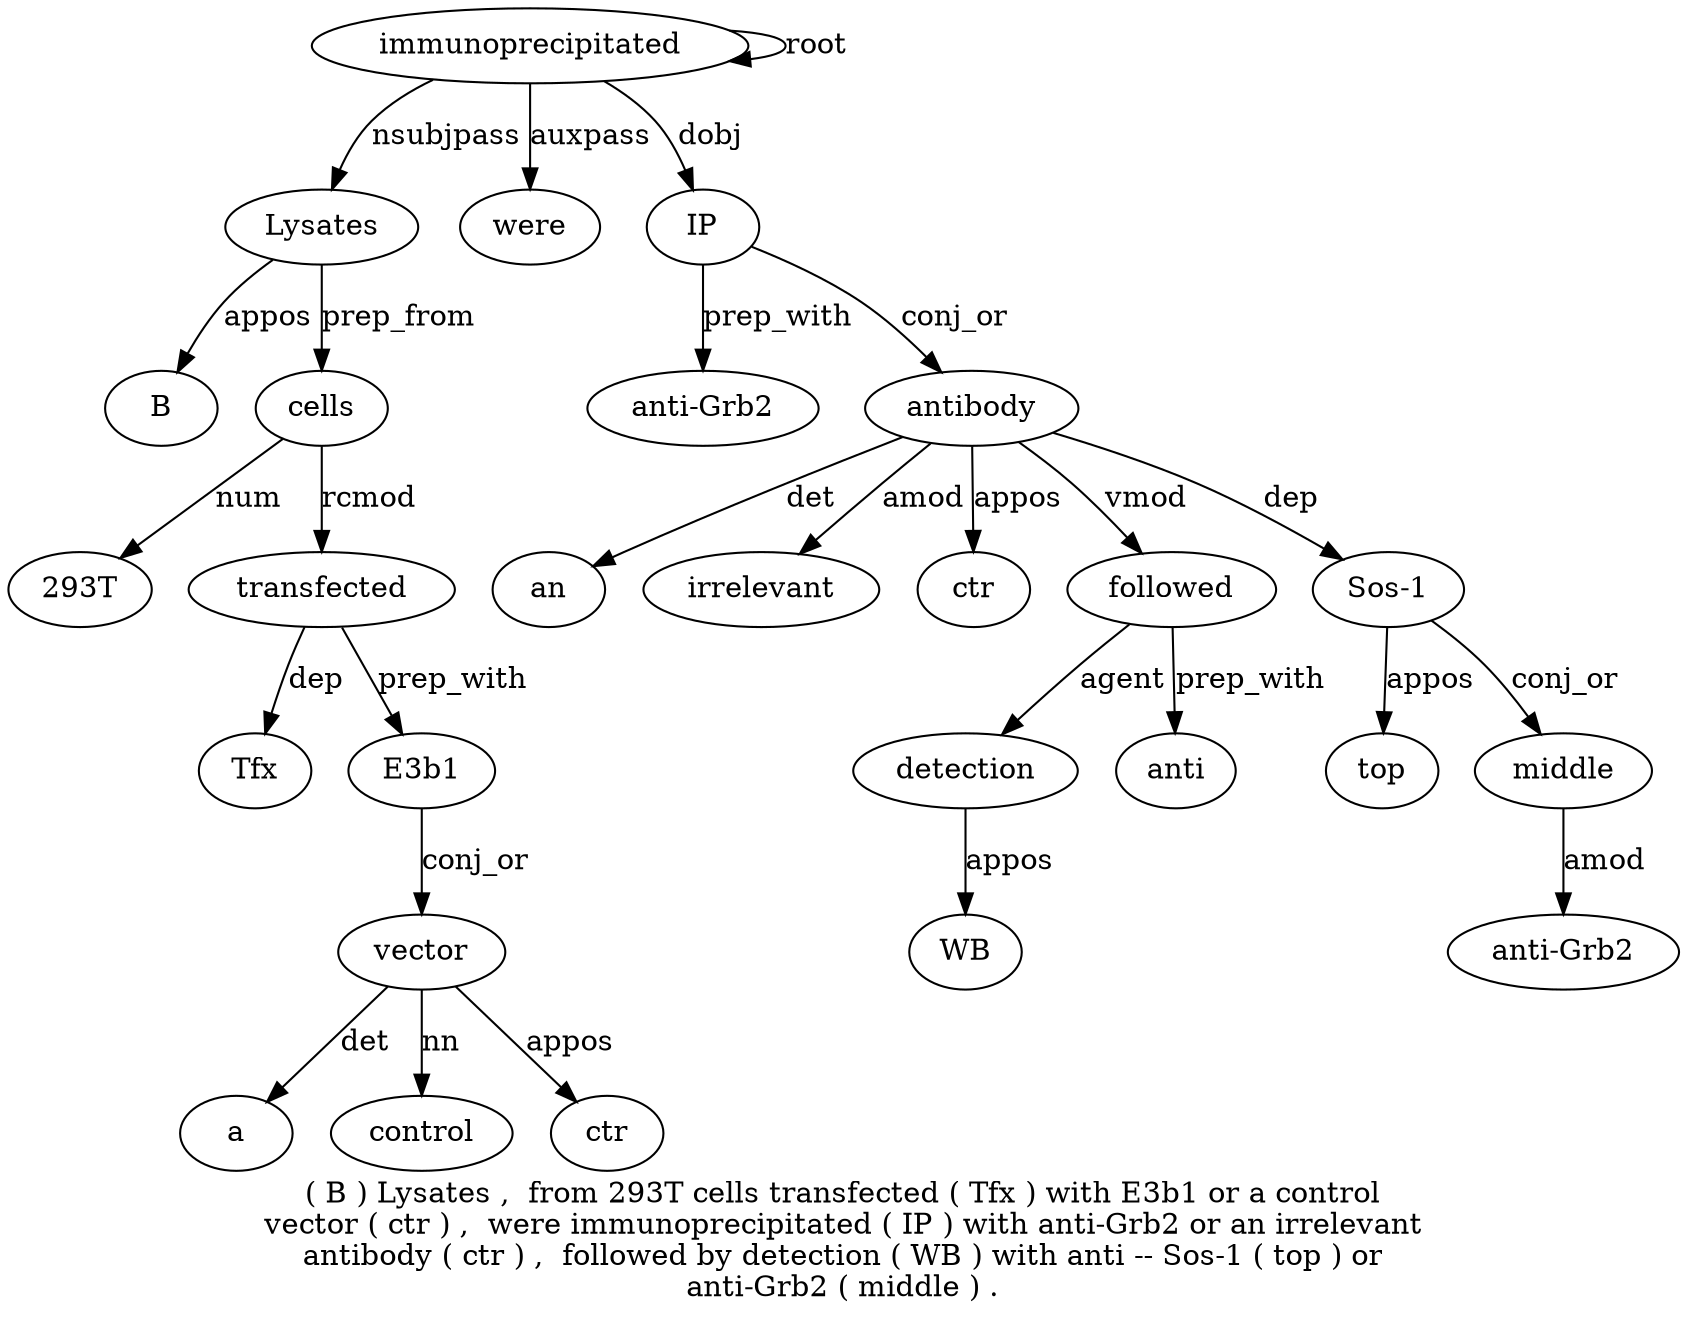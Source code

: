 digraph "( B ) Lysates ,  from 293T cells transfected ( Tfx ) with E3b1 or a control vector ( ctr ) ,  were immunoprecipitated ( IP ) with anti-Grb2 or an irrelevant antibody ( ctr ) ,  followed by detection ( WB ) with anti -- Sos-1 ( top ) or anti-Grb2 ( middle ) ." {
label="( B ) Lysates ,  from 293T cells transfected ( Tfx ) with E3b1 or a control
vector ( ctr ) ,  were immunoprecipitated ( IP ) with anti-Grb2 or an irrelevant
antibody ( ctr ) ,  followed by detection ( WB ) with anti -- Sos-1 ( top ) or
anti-Grb2 ( middle ) .";
Lysates4 [style=filled, fillcolor=white, label=Lysates];
B2 [style=filled, fillcolor=white, label=B];
Lysates4 -> B2  [label=appos];
immunoprecipitated24 [style=filled, fillcolor=white, label=immunoprecipitated];
immunoprecipitated24 -> Lysates4  [label=nsubjpass];
cells8 [style=filled, fillcolor=white, label=cells];
"293T7" [style=filled, fillcolor=white, label="293T"];
cells8 -> "293T7"  [label=num];
Lysates4 -> cells8  [label=prep_from];
transfected9 [style=filled, fillcolor=white, label=transfected];
cells8 -> transfected9  [label=rcmod];
Tfx11 [style=filled, fillcolor=white, label=Tfx];
transfected9 -> Tfx11  [label=dep];
E3b114 [style=filled, fillcolor=white, label=E3b1];
transfected9 -> E3b114  [label=prep_with];
vector18 [style=filled, fillcolor=white, label=vector];
a16 [style=filled, fillcolor=white, label=a];
vector18 -> a16  [label=det];
control17 [style=filled, fillcolor=white, label=control];
vector18 -> control17  [label=nn];
E3b114 -> vector18  [label=conj_or];
ctr20 [style=filled, fillcolor=white, label=ctr];
vector18 -> ctr20  [label=appos];
were23 [style=filled, fillcolor=white, label=were];
immunoprecipitated24 -> were23  [label=auxpass];
immunoprecipitated24 -> immunoprecipitated24  [label=root];
IP26 [style=filled, fillcolor=white, label=IP];
immunoprecipitated24 -> IP26  [label=dobj];
"anti-Grb29" [style=filled, fillcolor=white, label="anti-Grb2"];
IP26 -> "anti-Grb29"  [label=prep_with];
antibody33 [style=filled, fillcolor=white, label=antibody];
an31 [style=filled, fillcolor=white, label=an];
antibody33 -> an31  [label=det];
irrelevant32 [style=filled, fillcolor=white, label=irrelevant];
antibody33 -> irrelevant32  [label=amod];
IP26 -> antibody33  [label=conj_or];
ctr35 [style=filled, fillcolor=white, label=ctr];
antibody33 -> ctr35  [label=appos];
followed38 [style=filled, fillcolor=white, label=followed];
antibody33 -> followed38  [label=vmod];
detection40 [style=filled, fillcolor=white, label=detection];
followed38 -> detection40  [label=agent];
WB42 [style=filled, fillcolor=white, label=WB];
detection40 -> WB42  [label=appos];
anti45 [style=filled, fillcolor=white, label=anti];
followed38 -> anti45  [label=prep_with];
"Sos-147" [style=filled, fillcolor=white, label="Sos-1"];
antibody33 -> "Sos-147"  [label=dep];
top49 [style=filled, fillcolor=white, label=top];
"Sos-147" -> top49  [label=appos];
middle54 [style=filled, fillcolor=white, label=middle];
"anti-Grb25" [style=filled, fillcolor=white, label="anti-Grb2"];
middle54 -> "anti-Grb25"  [label=amod];
"Sos-147" -> middle54  [label=conj_or];
}
